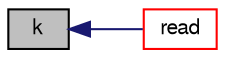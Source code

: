digraph "k"
{
  bgcolor="transparent";
  edge [fontname="FreeSans",fontsize="10",labelfontname="FreeSans",labelfontsize="10"];
  node [fontname="FreeSans",fontsize="10",shape=record];
  rankdir="LR";
  Node70 [label="k",height=0.2,width=0.4,color="black", fillcolor="grey75", style="filled", fontcolor="black"];
  Node70 -> Node71 [dir="back",color="midnightblue",fontsize="10",style="solid",fontname="FreeSans"];
  Node71 [label="read",height=0.2,width=0.4,color="red",URL="$a31218.html#af816873151ddb0126e98bb2f914d8ed5",tooltip="Read model coefficients if they have changed. "];
}
